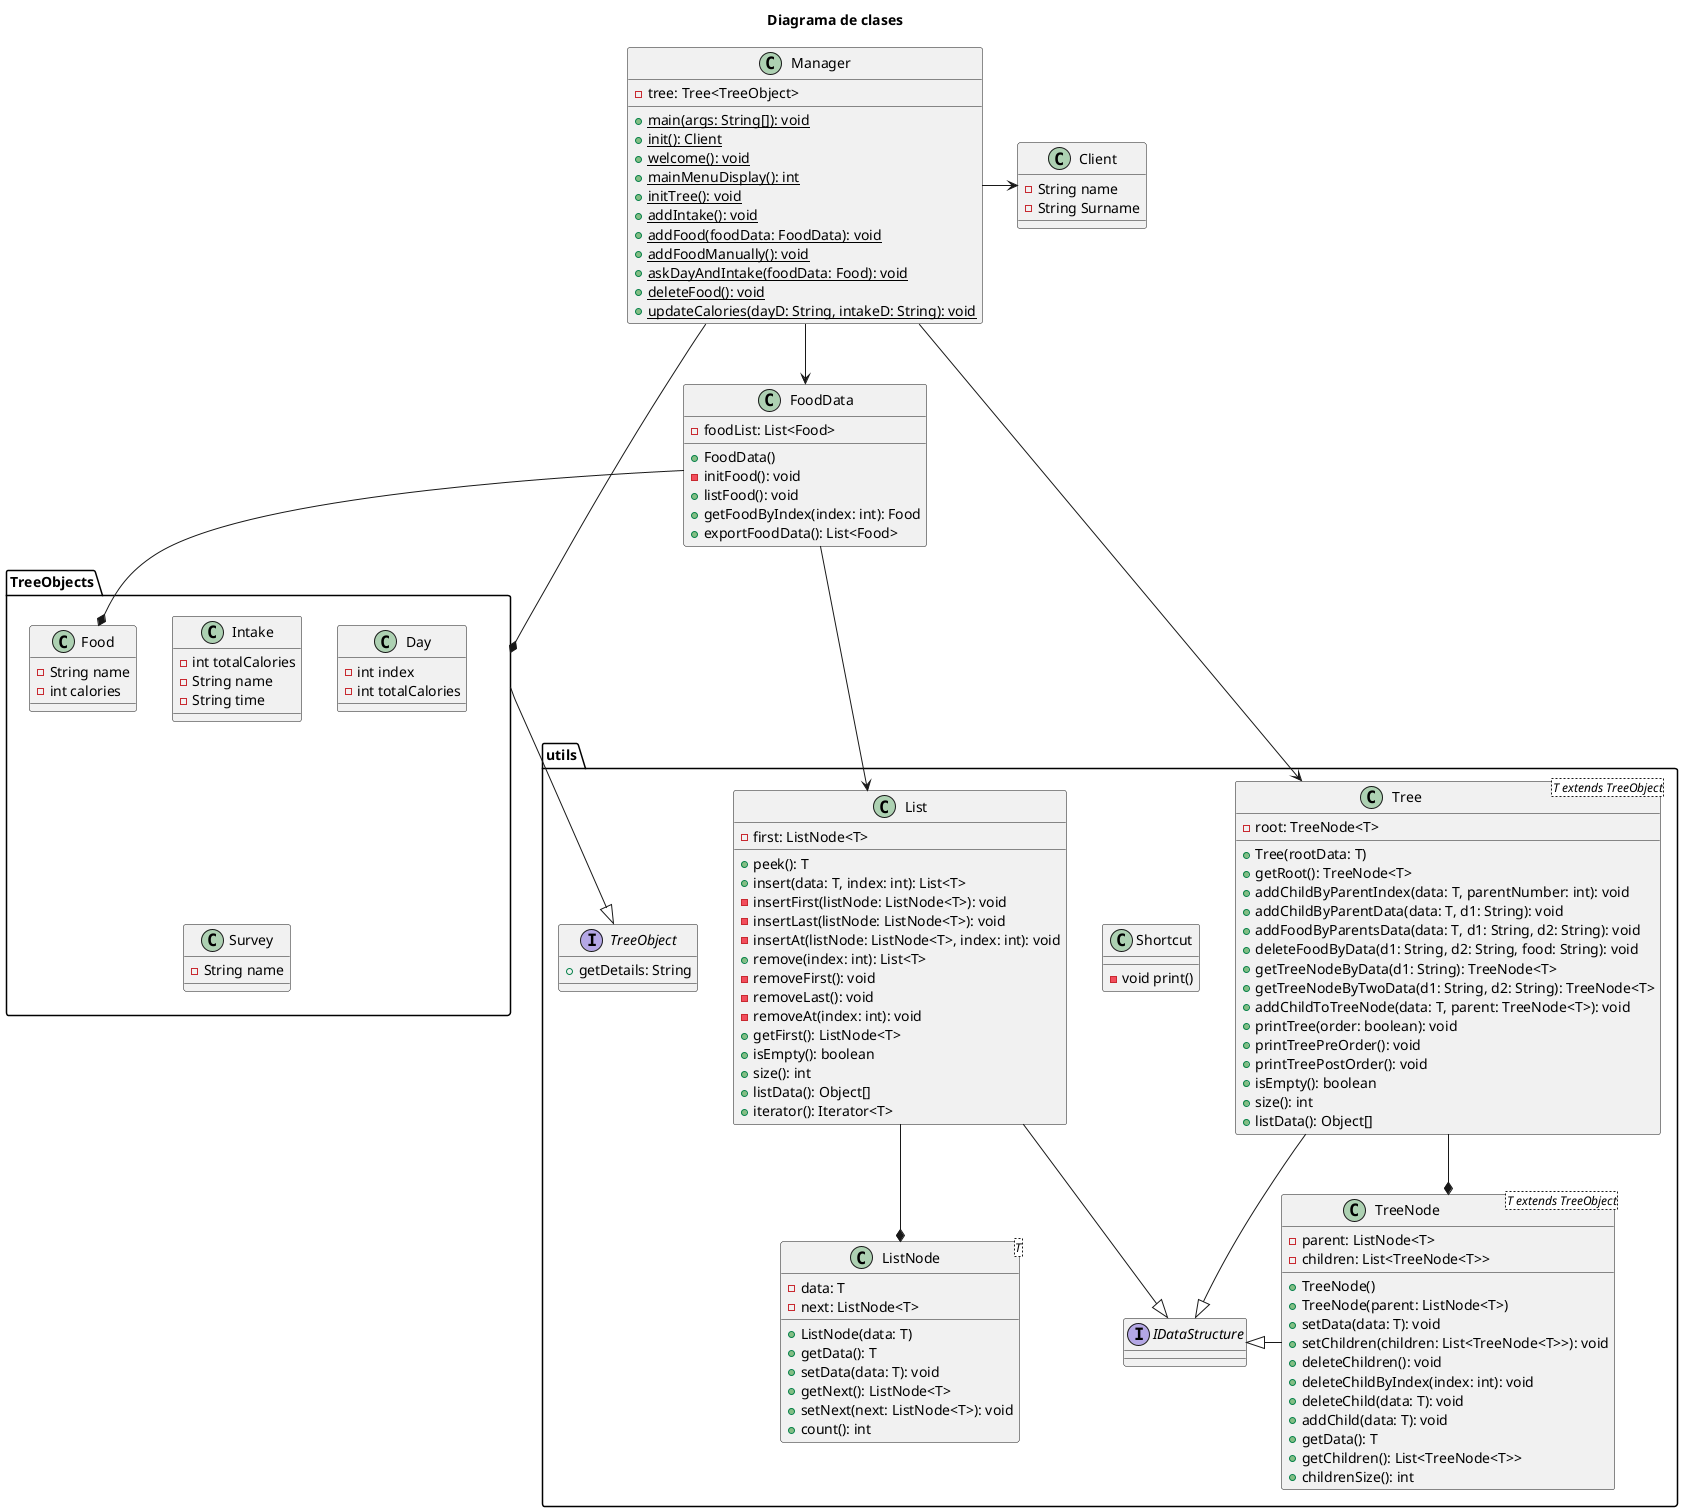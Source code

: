 @startuml

    title Diagrama de clases

    class Client {
       - String name
       - String Surname
    }

    class FoodData {
      - foodList: List<Food>

       +FoodData()
      -initFood(): void
      +listFood(): void
      +getFoodByIndex(index: int): Food
      +exportFoodData(): List<Food>
    }

    class Manager {
      - tree: Tree<TreeObject>

      {static} +main(args: String[]): void
      {static} +init(): Client
      {static} +welcome(): void
      {static} +mainMenuDisplay(): int
      {static} +initTree(): void
      {static} +addIntake(): void
      {static} +addFood(foodData: FoodData): void
      {static} +addFoodManually(): void
      {static} +askDayAndIntake(foodData: Food): void
      {static} +deleteFood(): void
      {static} +updateCalories(dayD: String, intakeD: String): void
    }

    package TreeObjects{
        class Intake {
            - int totalCalories
            - String name
            - String time
        }
        class Food {
            - String name
            - int calories
        }
        class Day {
            - int index
            - int totalCalories
        }
        class Survey {
            - String name
        }
    }
    package utils {
        interface IDataStructure
        class List {
          - first: ListNode<T>

          +peek(): T
          +insert(data: T, index: int): List<T>
          -insertFirst(listNode: ListNode<T>): void
          -insertLast(listNode: ListNode<T>): void
          -insertAt(listNode: ListNode<T>, index: int): void
          +remove(index: int): List<T>
          -removeFirst(): void
          -removeLast(): void
          -removeAt(index: int): void
          +getFirst(): ListNode<T>
          +isEmpty(): boolean
          +size(): int
          +listData(): Object[]
          +iterator(): Iterator<T>
        }
        class ListNode<T> {
          - data: T
          - next: ListNode<T>

          +ListNode(data: T)
          +getData(): T
          +setData(data: T): void
          +getNext(): ListNode<T>
          +setNext(next: ListNode<T>): void
          +count(): int
        }
        class Shortcut {
           - void print()
        }
        class Tree<T extends TreeObject> {
          - root: TreeNode<T>

          + Tree(rootData: T)
          +getRoot(): TreeNode<T>
          +addChildByParentIndex(data: T, parentNumber: int): void
          +addChildByParentData(data: T, d1: String): void
          +addFoodByParentsData(data: T, d1: String, d2: String): void
          +deleteFoodByData(d1: String, d2: String, food: String): void
          +getTreeNodeByData(d1: String): TreeNode<T>
          +getTreeNodeByTwoData(d1: String, d2: String): TreeNode<T>
          +addChildToTreeNode(data: T, parent: TreeNode<T>): void
          +printTree(order: boolean): void
          +printTreePreOrder(): void
          +printTreePostOrder(): void
          +isEmpty(): boolean
          +size(): int
          +listData(): Object[]
        }
        class TreeNode<T extends TreeObject> {
          - parent: ListNode<T>
          - children: List<TreeNode<T>>

          +TreeNode()
          +TreeNode(parent: ListNode<T>)
          +setData(data: T): void
          +setChildren(children: List<TreeNode<T>>): void
          +deleteChildren(): void
          +deleteChildByIndex(index: int): void
          +deleteChild(data: T): void
          +addChild(data: T): void
          +getData(): T
          +getChildren(): List<TreeNode<T>>
          +childrenSize(): int
        }
        interface TreeObject {
            + getDetails: String
        }
    }

    Tree --|> IDataStructure
    List --|> IDataStructure
    TreeNode -|> IDataStructure

    TreeObjects --|> TreeObject

    Manager --> Tree
    Manager --* TreeObjects
    Manager -> Client

    Tree --* TreeNode
    List --* ListNode

    FoodData --* Food
    FoodData -> List
    Manager --> FoodData


@enduml